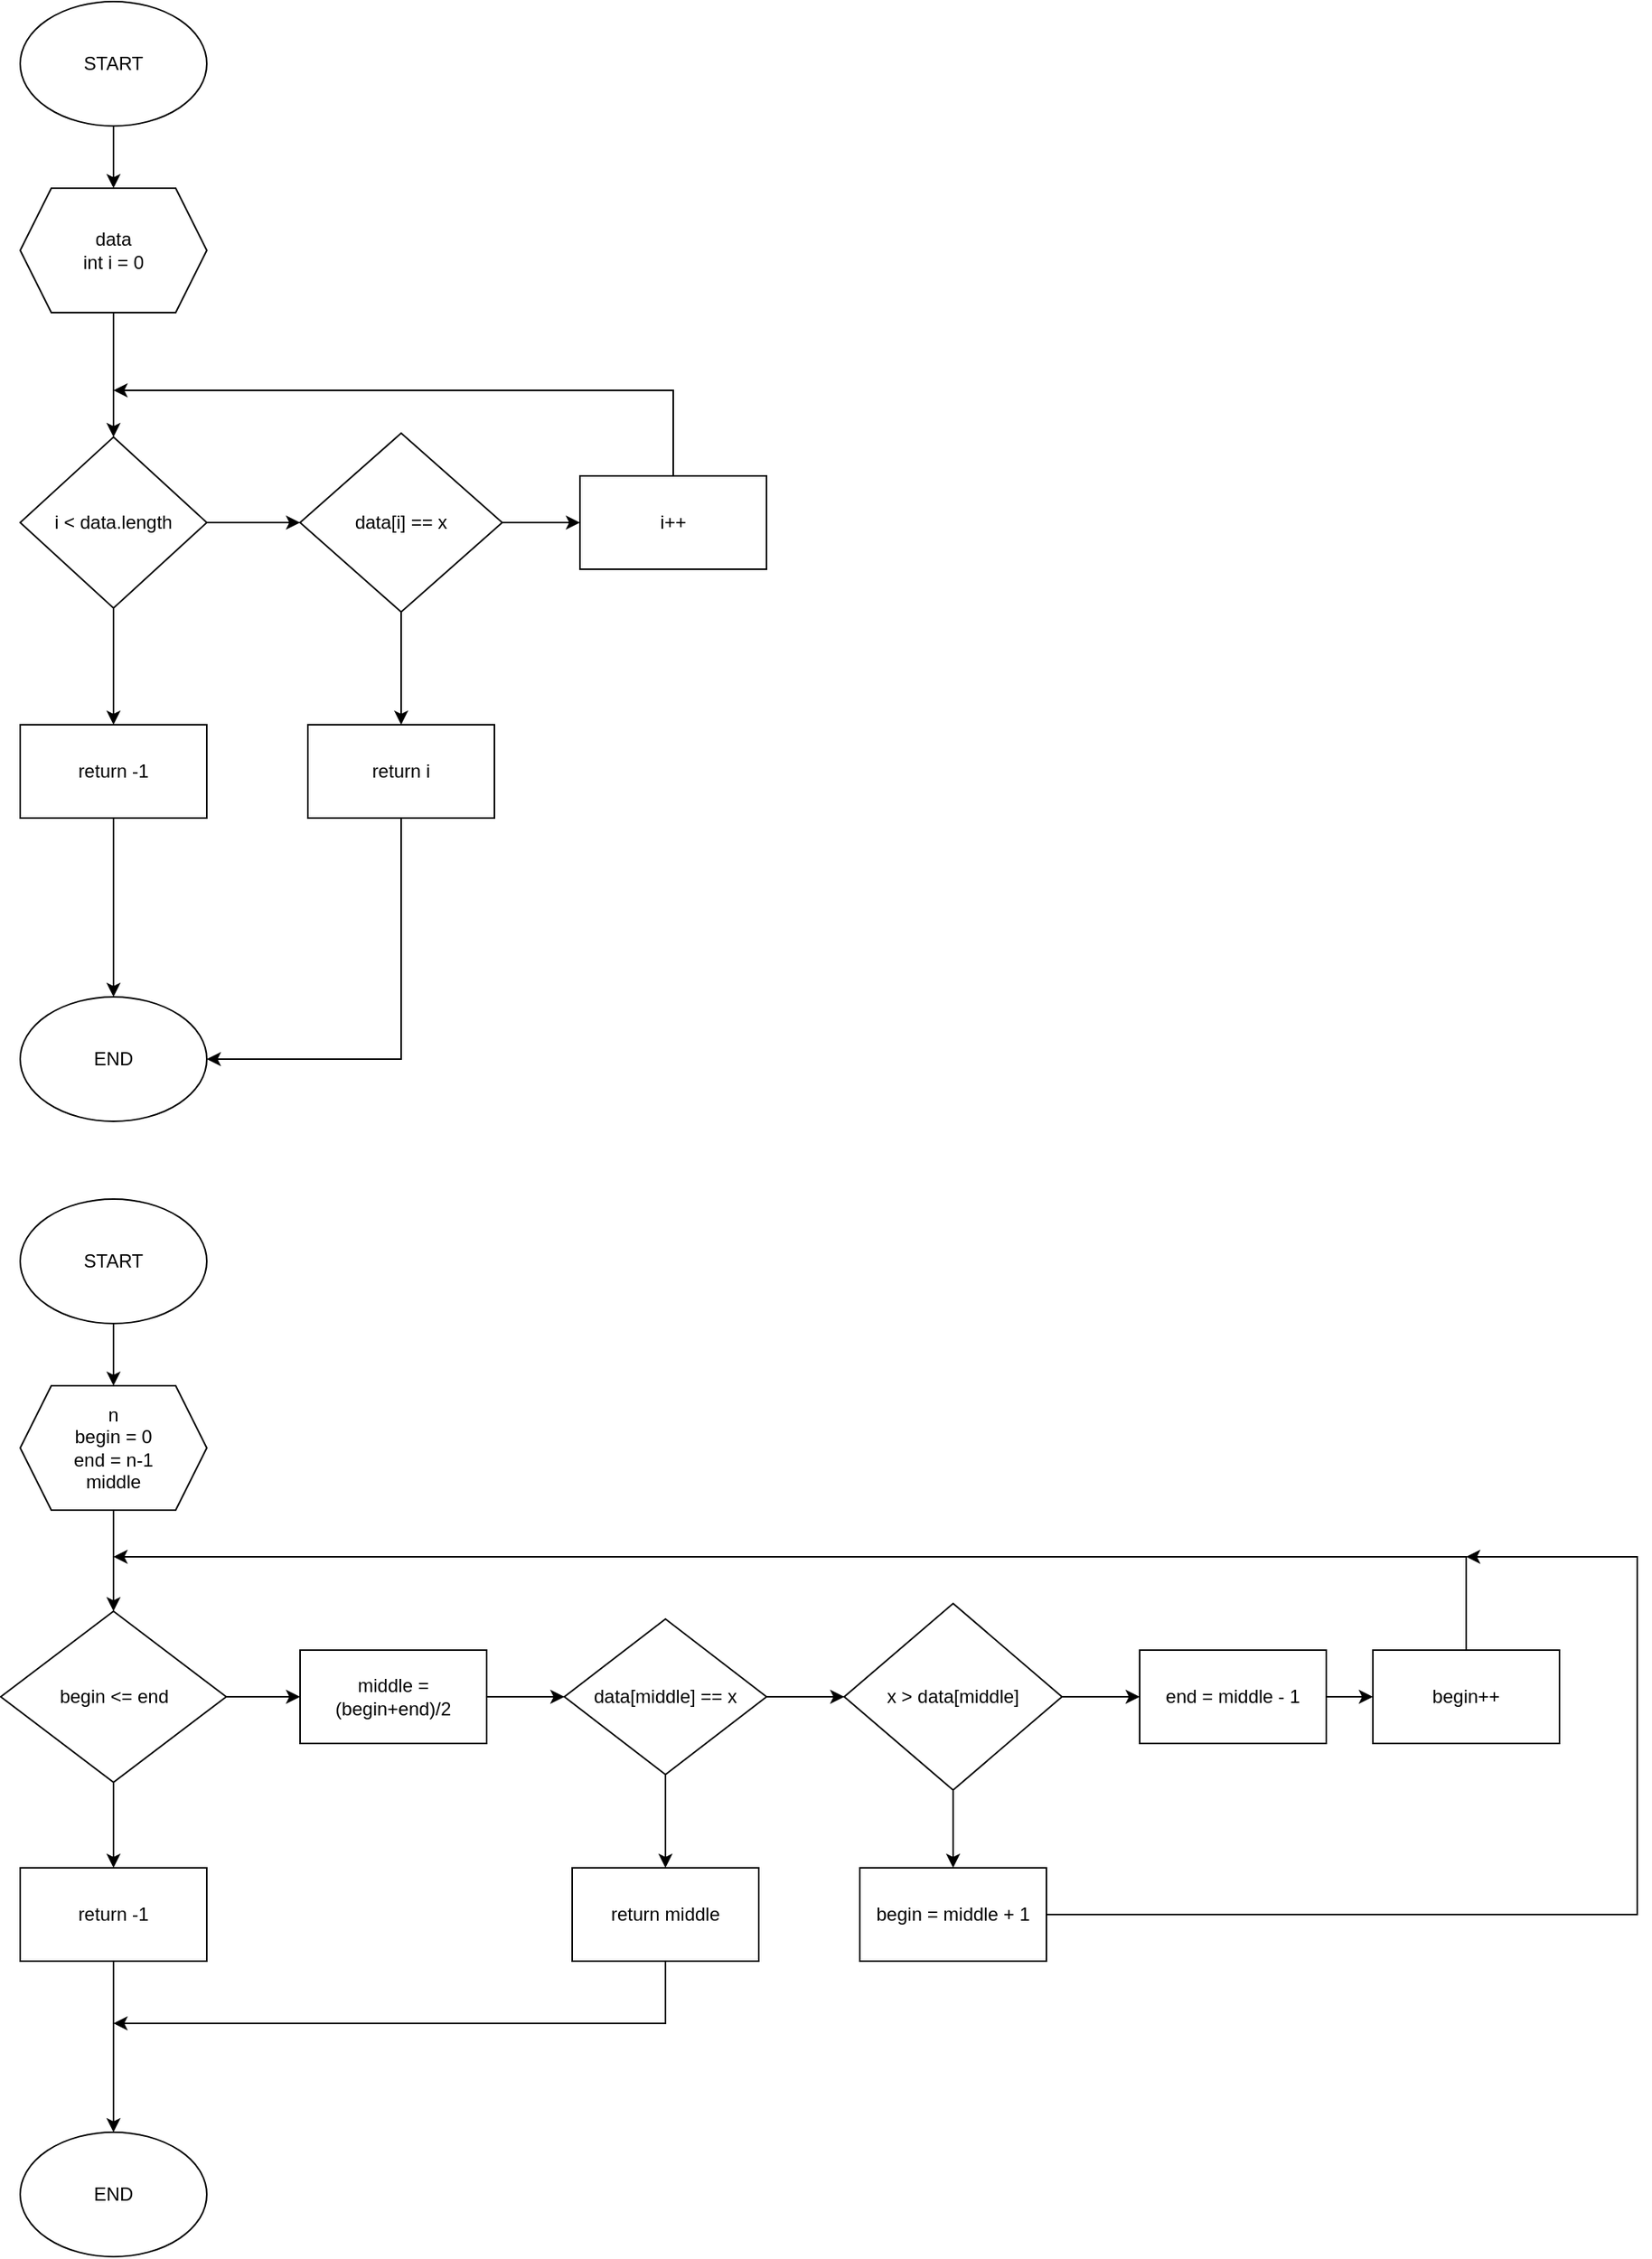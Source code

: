 <mxfile version="21.1.1" type="device">
  <diagram name="Halaman-1" id="ZRRKem8jAIS7mVy1QUZ9">
    <mxGraphModel dx="291" dy="305" grid="1" gridSize="10" guides="1" tooltips="1" connect="1" arrows="1" fold="1" page="1" pageScale="1" pageWidth="827" pageHeight="1169" math="0" shadow="0">
      <root>
        <mxCell id="0" />
        <mxCell id="1" parent="0" />
        <mxCell id="U2-fn6ZARYAdgv5_N3ZH-4" value="" style="edgeStyle=orthogonalEdgeStyle;rounded=0;orthogonalLoop=1;jettySize=auto;html=1;" edge="1" parent="1" source="U2-fn6ZARYAdgv5_N3ZH-1" target="U2-fn6ZARYAdgv5_N3ZH-3">
          <mxGeometry relative="1" as="geometry" />
        </mxCell>
        <mxCell id="U2-fn6ZARYAdgv5_N3ZH-1" value="START" style="ellipse;whiteSpace=wrap;html=1;" vertex="1" parent="1">
          <mxGeometry x="210" y="60" width="120" height="80" as="geometry" />
        </mxCell>
        <mxCell id="U2-fn6ZARYAdgv5_N3ZH-8" value="" style="edgeStyle=orthogonalEdgeStyle;rounded=0;orthogonalLoop=1;jettySize=auto;html=1;" edge="1" parent="1" source="U2-fn6ZARYAdgv5_N3ZH-3" target="U2-fn6ZARYAdgv5_N3ZH-7">
          <mxGeometry relative="1" as="geometry" />
        </mxCell>
        <mxCell id="U2-fn6ZARYAdgv5_N3ZH-3" value="data&lt;br&gt;int i = 0" style="shape=hexagon;perimeter=hexagonPerimeter2;whiteSpace=wrap;html=1;fixedSize=1;" vertex="1" parent="1">
          <mxGeometry x="210" y="180" width="120" height="80" as="geometry" />
        </mxCell>
        <mxCell id="U2-fn6ZARYAdgv5_N3ZH-13" value="" style="edgeStyle=orthogonalEdgeStyle;rounded=0;orthogonalLoop=1;jettySize=auto;html=1;" edge="1" parent="1" source="U2-fn6ZARYAdgv5_N3ZH-7" target="U2-fn6ZARYAdgv5_N3ZH-12">
          <mxGeometry relative="1" as="geometry" />
        </mxCell>
        <mxCell id="U2-fn6ZARYAdgv5_N3ZH-22" value="" style="edgeStyle=orthogonalEdgeStyle;rounded=0;orthogonalLoop=1;jettySize=auto;html=1;" edge="1" parent="1" source="U2-fn6ZARYAdgv5_N3ZH-7" target="U2-fn6ZARYAdgv5_N3ZH-21">
          <mxGeometry relative="1" as="geometry" />
        </mxCell>
        <mxCell id="U2-fn6ZARYAdgv5_N3ZH-7" value="i &amp;lt; data.length" style="rhombus;whiteSpace=wrap;html=1;" vertex="1" parent="1">
          <mxGeometry x="210" y="340" width="120" height="110" as="geometry" />
        </mxCell>
        <mxCell id="U2-fn6ZARYAdgv5_N3ZH-15" value="" style="edgeStyle=orthogonalEdgeStyle;rounded=0;orthogonalLoop=1;jettySize=auto;html=1;" edge="1" parent="1" source="U2-fn6ZARYAdgv5_N3ZH-12" target="U2-fn6ZARYAdgv5_N3ZH-14">
          <mxGeometry relative="1" as="geometry" />
        </mxCell>
        <mxCell id="U2-fn6ZARYAdgv5_N3ZH-17" value="" style="edgeStyle=orthogonalEdgeStyle;rounded=0;orthogonalLoop=1;jettySize=auto;html=1;" edge="1" parent="1" source="U2-fn6ZARYAdgv5_N3ZH-12" target="U2-fn6ZARYAdgv5_N3ZH-16">
          <mxGeometry relative="1" as="geometry" />
        </mxCell>
        <mxCell id="U2-fn6ZARYAdgv5_N3ZH-12" value="data[i] == x" style="rhombus;whiteSpace=wrap;html=1;" vertex="1" parent="1">
          <mxGeometry x="390" y="337.5" width="130" height="115" as="geometry" />
        </mxCell>
        <mxCell id="U2-fn6ZARYAdgv5_N3ZH-27" style="edgeStyle=orthogonalEdgeStyle;rounded=0;orthogonalLoop=1;jettySize=auto;html=1;entryX=1;entryY=0.5;entryDx=0;entryDy=0;" edge="1" parent="1" source="U2-fn6ZARYAdgv5_N3ZH-14" target="U2-fn6ZARYAdgv5_N3ZH-20">
          <mxGeometry relative="1" as="geometry">
            <Array as="points">
              <mxPoint x="455" y="740" />
            </Array>
          </mxGeometry>
        </mxCell>
        <mxCell id="U2-fn6ZARYAdgv5_N3ZH-14" value="return i" style="rounded=0;whiteSpace=wrap;html=1;" vertex="1" parent="1">
          <mxGeometry x="395" y="525" width="120" height="60" as="geometry" />
        </mxCell>
        <mxCell id="U2-fn6ZARYAdgv5_N3ZH-19" style="edgeStyle=orthogonalEdgeStyle;rounded=0;orthogonalLoop=1;jettySize=auto;html=1;" edge="1" parent="1" source="U2-fn6ZARYAdgv5_N3ZH-16">
          <mxGeometry relative="1" as="geometry">
            <mxPoint x="270" y="310" as="targetPoint" />
            <Array as="points">
              <mxPoint x="630" y="310" />
            </Array>
          </mxGeometry>
        </mxCell>
        <mxCell id="U2-fn6ZARYAdgv5_N3ZH-16" value="i++" style="rounded=0;whiteSpace=wrap;html=1;" vertex="1" parent="1">
          <mxGeometry x="570" y="365" width="120" height="60" as="geometry" />
        </mxCell>
        <mxCell id="U2-fn6ZARYAdgv5_N3ZH-20" value="END" style="ellipse;whiteSpace=wrap;html=1;" vertex="1" parent="1">
          <mxGeometry x="210" y="700" width="120" height="80" as="geometry" />
        </mxCell>
        <mxCell id="U2-fn6ZARYAdgv5_N3ZH-23" value="" style="edgeStyle=orthogonalEdgeStyle;rounded=0;orthogonalLoop=1;jettySize=auto;html=1;" edge="1" parent="1" source="U2-fn6ZARYAdgv5_N3ZH-21" target="U2-fn6ZARYAdgv5_N3ZH-20">
          <mxGeometry relative="1" as="geometry" />
        </mxCell>
        <mxCell id="U2-fn6ZARYAdgv5_N3ZH-21" value="return -1" style="rounded=0;whiteSpace=wrap;html=1;" vertex="1" parent="1">
          <mxGeometry x="210" y="525" width="120" height="60" as="geometry" />
        </mxCell>
        <mxCell id="U2-fn6ZARYAdgv5_N3ZH-29" value="" style="edgeStyle=orthogonalEdgeStyle;rounded=0;orthogonalLoop=1;jettySize=auto;html=1;" edge="1" parent="1" source="U2-fn6ZARYAdgv5_N3ZH-24" target="U2-fn6ZARYAdgv5_N3ZH-28">
          <mxGeometry relative="1" as="geometry" />
        </mxCell>
        <mxCell id="U2-fn6ZARYAdgv5_N3ZH-24" value="START" style="ellipse;whiteSpace=wrap;html=1;" vertex="1" parent="1">
          <mxGeometry x="210" y="830" width="120" height="80" as="geometry" />
        </mxCell>
        <mxCell id="U2-fn6ZARYAdgv5_N3ZH-31" value="" style="edgeStyle=orthogonalEdgeStyle;rounded=0;orthogonalLoop=1;jettySize=auto;html=1;" edge="1" parent="1" source="U2-fn6ZARYAdgv5_N3ZH-28" target="U2-fn6ZARYAdgv5_N3ZH-30">
          <mxGeometry relative="1" as="geometry" />
        </mxCell>
        <mxCell id="U2-fn6ZARYAdgv5_N3ZH-28" value="n&lt;br&gt;begin = 0&lt;br&gt;end = n-1&lt;br&gt;middle" style="shape=hexagon;perimeter=hexagonPerimeter2;whiteSpace=wrap;html=1;fixedSize=1;" vertex="1" parent="1">
          <mxGeometry x="210" y="950" width="120" height="80" as="geometry" />
        </mxCell>
        <mxCell id="U2-fn6ZARYAdgv5_N3ZH-34" value="" style="edgeStyle=orthogonalEdgeStyle;rounded=0;orthogonalLoop=1;jettySize=auto;html=1;" edge="1" parent="1" source="U2-fn6ZARYAdgv5_N3ZH-30" target="U2-fn6ZARYAdgv5_N3ZH-33">
          <mxGeometry relative="1" as="geometry" />
        </mxCell>
        <mxCell id="U2-fn6ZARYAdgv5_N3ZH-51" value="" style="edgeStyle=orthogonalEdgeStyle;rounded=0;orthogonalLoop=1;jettySize=auto;html=1;" edge="1" parent="1" source="U2-fn6ZARYAdgv5_N3ZH-30" target="U2-fn6ZARYAdgv5_N3ZH-50">
          <mxGeometry relative="1" as="geometry" />
        </mxCell>
        <mxCell id="U2-fn6ZARYAdgv5_N3ZH-30" value="begin &amp;lt;= end" style="rhombus;whiteSpace=wrap;html=1;" vertex="1" parent="1">
          <mxGeometry x="197.5" y="1095" width="145" height="110" as="geometry" />
        </mxCell>
        <mxCell id="U2-fn6ZARYAdgv5_N3ZH-36" value="" style="edgeStyle=orthogonalEdgeStyle;rounded=0;orthogonalLoop=1;jettySize=auto;html=1;" edge="1" parent="1" source="U2-fn6ZARYAdgv5_N3ZH-33" target="U2-fn6ZARYAdgv5_N3ZH-35">
          <mxGeometry relative="1" as="geometry" />
        </mxCell>
        <mxCell id="U2-fn6ZARYAdgv5_N3ZH-33" value="middle = (begin+end)/2" style="rounded=0;whiteSpace=wrap;html=1;" vertex="1" parent="1">
          <mxGeometry x="390" y="1120" width="120" height="60" as="geometry" />
        </mxCell>
        <mxCell id="U2-fn6ZARYAdgv5_N3ZH-38" value="" style="edgeStyle=orthogonalEdgeStyle;rounded=0;orthogonalLoop=1;jettySize=auto;html=1;" edge="1" parent="1" source="U2-fn6ZARYAdgv5_N3ZH-35" target="U2-fn6ZARYAdgv5_N3ZH-37">
          <mxGeometry relative="1" as="geometry" />
        </mxCell>
        <mxCell id="U2-fn6ZARYAdgv5_N3ZH-40" value="" style="edgeStyle=orthogonalEdgeStyle;rounded=0;orthogonalLoop=1;jettySize=auto;html=1;" edge="1" parent="1" source="U2-fn6ZARYAdgv5_N3ZH-35" target="U2-fn6ZARYAdgv5_N3ZH-39">
          <mxGeometry relative="1" as="geometry" />
        </mxCell>
        <mxCell id="U2-fn6ZARYAdgv5_N3ZH-35" value="data[middle] == x" style="rhombus;whiteSpace=wrap;html=1;" vertex="1" parent="1">
          <mxGeometry x="560" y="1100" width="130" height="100" as="geometry" />
        </mxCell>
        <mxCell id="U2-fn6ZARYAdgv5_N3ZH-54" style="edgeStyle=orthogonalEdgeStyle;rounded=0;orthogonalLoop=1;jettySize=auto;html=1;" edge="1" parent="1" source="U2-fn6ZARYAdgv5_N3ZH-37">
          <mxGeometry relative="1" as="geometry">
            <mxPoint x="270.0" y="1360" as="targetPoint" />
            <Array as="points">
              <mxPoint x="625" y="1360" />
            </Array>
          </mxGeometry>
        </mxCell>
        <mxCell id="U2-fn6ZARYAdgv5_N3ZH-37" value="return middle" style="rounded=0;whiteSpace=wrap;html=1;" vertex="1" parent="1">
          <mxGeometry x="565" y="1260" width="120" height="60" as="geometry" />
        </mxCell>
        <mxCell id="U2-fn6ZARYAdgv5_N3ZH-42" value="" style="edgeStyle=orthogonalEdgeStyle;rounded=0;orthogonalLoop=1;jettySize=auto;html=1;" edge="1" parent="1" source="U2-fn6ZARYAdgv5_N3ZH-39" target="U2-fn6ZARYAdgv5_N3ZH-41">
          <mxGeometry relative="1" as="geometry" />
        </mxCell>
        <mxCell id="U2-fn6ZARYAdgv5_N3ZH-44" value="" style="edgeStyle=orthogonalEdgeStyle;rounded=0;orthogonalLoop=1;jettySize=auto;html=1;" edge="1" parent="1" source="U2-fn6ZARYAdgv5_N3ZH-39" target="U2-fn6ZARYAdgv5_N3ZH-43">
          <mxGeometry relative="1" as="geometry" />
        </mxCell>
        <mxCell id="U2-fn6ZARYAdgv5_N3ZH-39" value="x &amp;gt; data[middle]" style="rhombus;whiteSpace=wrap;html=1;" vertex="1" parent="1">
          <mxGeometry x="740" y="1090" width="140" height="120" as="geometry" />
        </mxCell>
        <mxCell id="U2-fn6ZARYAdgv5_N3ZH-56" style="edgeStyle=orthogonalEdgeStyle;rounded=0;orthogonalLoop=1;jettySize=auto;html=1;" edge="1" parent="1" source="U2-fn6ZARYAdgv5_N3ZH-41">
          <mxGeometry relative="1" as="geometry">
            <mxPoint x="1140" y="1060" as="targetPoint" />
            <Array as="points">
              <mxPoint x="1250" y="1290" />
              <mxPoint x="1250" y="1060" />
            </Array>
          </mxGeometry>
        </mxCell>
        <mxCell id="U2-fn6ZARYAdgv5_N3ZH-41" value="begin = middle + 1" style="rounded=0;whiteSpace=wrap;html=1;" vertex="1" parent="1">
          <mxGeometry x="750" y="1260" width="120" height="60" as="geometry" />
        </mxCell>
        <mxCell id="U2-fn6ZARYAdgv5_N3ZH-46" value="" style="edgeStyle=orthogonalEdgeStyle;rounded=0;orthogonalLoop=1;jettySize=auto;html=1;" edge="1" parent="1" source="U2-fn6ZARYAdgv5_N3ZH-43" target="U2-fn6ZARYAdgv5_N3ZH-45">
          <mxGeometry relative="1" as="geometry" />
        </mxCell>
        <mxCell id="U2-fn6ZARYAdgv5_N3ZH-43" value="end = middle - 1" style="rounded=0;whiteSpace=wrap;html=1;" vertex="1" parent="1">
          <mxGeometry x="930" y="1120" width="120" height="60" as="geometry" />
        </mxCell>
        <mxCell id="U2-fn6ZARYAdgv5_N3ZH-48" style="edgeStyle=orthogonalEdgeStyle;rounded=0;orthogonalLoop=1;jettySize=auto;html=1;" edge="1" parent="1" source="U2-fn6ZARYAdgv5_N3ZH-45">
          <mxGeometry relative="1" as="geometry">
            <mxPoint x="270" y="1060" as="targetPoint" />
            <Array as="points">
              <mxPoint x="1140" y="1060" />
            </Array>
          </mxGeometry>
        </mxCell>
        <mxCell id="U2-fn6ZARYAdgv5_N3ZH-45" value="begin++" style="rounded=0;whiteSpace=wrap;html=1;" vertex="1" parent="1">
          <mxGeometry x="1080" y="1120" width="120" height="60" as="geometry" />
        </mxCell>
        <mxCell id="U2-fn6ZARYAdgv5_N3ZH-49" value="END" style="ellipse;whiteSpace=wrap;html=1;" vertex="1" parent="1">
          <mxGeometry x="210" y="1430" width="120" height="80" as="geometry" />
        </mxCell>
        <mxCell id="U2-fn6ZARYAdgv5_N3ZH-52" value="" style="edgeStyle=orthogonalEdgeStyle;rounded=0;orthogonalLoop=1;jettySize=auto;html=1;" edge="1" parent="1" source="U2-fn6ZARYAdgv5_N3ZH-50" target="U2-fn6ZARYAdgv5_N3ZH-49">
          <mxGeometry relative="1" as="geometry" />
        </mxCell>
        <mxCell id="U2-fn6ZARYAdgv5_N3ZH-50" value="return -1" style="rounded=0;whiteSpace=wrap;html=1;" vertex="1" parent="1">
          <mxGeometry x="210" y="1260" width="120" height="60" as="geometry" />
        </mxCell>
      </root>
    </mxGraphModel>
  </diagram>
</mxfile>
